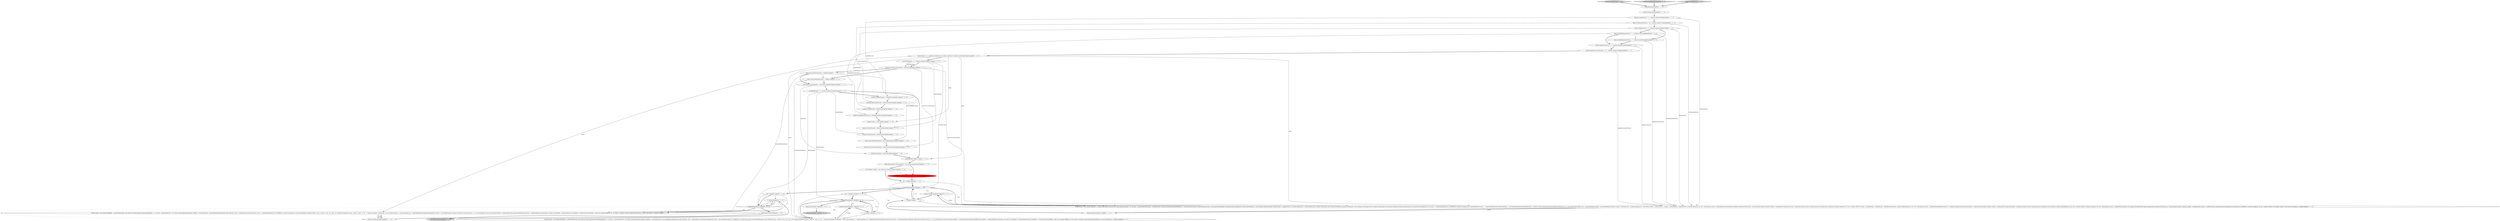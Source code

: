 digraph {
41 [style = filled, label = "testStressGetRealtime['0', '1', '0']", fillcolor = lightgray, shape = diamond image = "AAA0AAABBB2BBB"];
15 [style = filled, label = "final int maxConcurrentCommits = nWriteThreads@@@13@@@['1', '1', '1']", fillcolor = white, shape = ellipse image = "AAA0AAABBB1BBB"];
16 [style = filled, label = "clearIndex()@@@3@@@['1', '1', '1']", fillcolor = white, shape = ellipse image = "AAA0AAABBB1BBB"];
26 [style = filled, label = "verbose(\"maxConcurrentCommits=\",maxConcurrentCommits)@@@25@@@['1', '1', '0']", fillcolor = white, shape = ellipse image = "AAA0AAABBB1BBB"];
35 [style = filled, label = "verbose(\"softCommitPercent=\",softCommitPercent)@@@18@@@['1', '1', '0']", fillcolor = white, shape = ellipse image = "AAA0AAABBB1BBB"];
19 [style = filled, label = "final int percentRealtimeQuery = 60@@@14@@@['1', '1', '0']", fillcolor = white, shape = ellipse image = "AAA0AAABBB1BBB"];
5 [style = filled, label = "verbose(\"nWriteThreads=\",nWriteThreads)@@@22@@@['1', '1', '0']", fillcolor = white, shape = ellipse image = "AAA0AAABBB1BBB"];
13 [style = filled, label = "int nReadThreads = 5 + random().nextInt(25)@@@16@@@['1', '1', '1']", fillcolor = white, shape = ellipse image = "AAA0AAABBB1BBB"];
48 [style = filled, label = "threads.add(thread)@@@119@@@['0', '0', '1']", fillcolor = white, shape = ellipse image = "AAA0AAABBB3BBB"];
42 [style = filled, label = "testStressGetRealtimeVersions['0', '0', '1']", fillcolor = lightgray, shape = diamond image = "AAA0AAABBB3BBB"];
22 [style = filled, label = "verbose(\"ndocs=\",ndocs)@@@21@@@['1', '1', '0']", fillcolor = white, shape = ellipse image = "AAA0AAABBB1BBB"];
23 [style = filled, label = "verbose(\"deletePercent=\",deletePercent)@@@19@@@['1', '1', '0']", fillcolor = white, shape = ellipse image = "AAA0AAABBB1BBB"];
7 [style = filled, label = "final AtomicLong operations = new AtomicLong(50000)@@@15@@@['1', '1', '1']", fillcolor = white, shape = ellipse image = "AAA0AAABBB1BBB"];
1 [style = filled, label = "final int softCommitPercent = 30 + random().nextInt(75)@@@6@@@['1', '1', '1']", fillcolor = white, shape = ellipse image = "AAA0AAABBB1BBB"];
3 [style = filled, label = "i++@@@183@@@['1', '1', '0']", fillcolor = white, shape = ellipse image = "AAA0AAABBB1BBB"];
34 [style = filled, label = "final int commitPercent = 5 + random().nextInt(20)@@@5@@@['1', '1', '1']", fillcolor = white, shape = ellipse image = "AAA0AAABBB1BBB"];
45 [style = filled, label = "threads.add(thread)@@@173@@@['0', '0', '1']", fillcolor = white, shape = ellipse image = "AAA0AAABBB3BBB"];
27 [style = filled, label = "final int ndocs = 5 + (random().nextBoolean()? random().nextInt(25): random().nextInt(200))@@@11@@@['1', '1', '1']", fillcolor = white, shape = ellipse image = "AAA0AAABBB1BBB"];
24 [style = filled, label = "i < nReadThreads@@@182@@@['1', '1', '0']", fillcolor = white, shape = diamond image = "AAA0AAABBB1BBB"];
51 [style = filled, label = "final int deleteByQueryPercent = 1 + random().nextInt(5)@@@8@@@['0', '0', '1']", fillcolor = white, shape = ellipse image = "AAA0AAABBB3BBB"];
10 [style = filled, label = "final int optimisticPercent = 1 + random().nextInt(50)@@@9@@@['1', '1', '1']", fillcolor = white, shape = ellipse image = "AAA0AAABBB1BBB"];
6 [style = filled, label = "i < nWriteThreads@@@21@@@['1', '1', '1']", fillcolor = white, shape = diamond image = "AAA0AAABBB1BBB"];
25 [style = filled, label = "final int deletePercent = 4 + random().nextInt(25)@@@7@@@['1', '1', '1']", fillcolor = white, shape = ellipse image = "AAA0AAABBB1BBB"];
36 [style = filled, label = "final AtomicInteger numCommitting = new AtomicInteger()@@@18@@@['1', '1', '1']", fillcolor = white, shape = ellipse image = "AAA0AAABBB1BBB"];
50 [style = filled, label = "thread.join()@@@179@@@['0', '0', '1']", fillcolor = lightgray, shape = ellipse image = "AAA0AAABBB3BBB"];
8 [style = filled, label = "verbose(\"operations=\",operations)@@@26@@@['1', '1', '0']", fillcolor = white, shape = ellipse image = "AAA0AAABBB1BBB"];
46 [style = filled, label = "i < nReadThreads@@@122@@@['0', '0', '1']", fillcolor = white, shape = diamond image = "AAA0AAABBB3BBB"];
12 [style = filled, label = "verbose(\"commitPercent=\",commitPercent)@@@17@@@['1', '1', '0']", fillcolor = white, shape = ellipse image = "AAA0AAABBB1BBB"];
40 [style = filled, label = "List<Thread> threads = new ArrayList<>()@@@29@@@['0', '1', '0']", fillcolor = red, shape = ellipse image = "AAA1AAABBB2BBB"];
4 [style = filled, label = "initModel(ndocs)@@@17@@@['1', '1', '1']", fillcolor = white, shape = ellipse image = "AAA0AAABBB1BBB"];
49 [style = filled, label = "i++@@@123@@@['0', '0', '1']", fillcolor = white, shape = ellipse image = "AAA0AAABBB3BBB"];
14 [style = filled, label = "verbose(\"nReadThreads=\",nReadThreads)@@@23@@@['1', '1', '0']", fillcolor = white, shape = ellipse image = "AAA0AAABBB1BBB"];
33 [style = filled, label = "int i = 0@@@20@@@['1', '1', '1']", fillcolor = white, shape = ellipse image = "AAA0AAABBB1BBB"];
20 [style = filled, label = "verbose(\"percentRealtimeQuery=\",percentRealtimeQuery)@@@24@@@['1', '1', '0']", fillcolor = white, shape = ellipse image = "AAA0AAABBB1BBB"];
28 [style = filled, label = "testStressGetRealtime['1', '0', '0']", fillcolor = lightgray, shape = diamond image = "AAA0AAABBB1BBB"];
30 [style = filled, label = "verbose(\"deleteByQueryPercent=\",deleteByQueryPercent)@@@20@@@['1', '1', '0']", fillcolor = white, shape = ellipse image = "AAA0AAABBB1BBB"];
43 [style = filled, label = "thread.start()@@@176@@@['0', '0', '1']", fillcolor = white, shape = ellipse image = "AAA0AAABBB3BBB"];
18 [style = filled, label = "thread.start()@@@236@@@['1', '1', '0']", fillcolor = white, shape = ellipse image = "AAA0AAABBB1BBB"];
38 [style = filled, label = "int i = 0@@@181@@@['1', '1', '0']", fillcolor = white, shape = ellipse image = "AAA0AAABBB1BBB"];
11 [style = filled, label = "assertU(commit())@@@4@@@['1', '1', '1']", fillcolor = white, shape = ellipse image = "AAA0AAABBB1BBB"];
0 [style = filled, label = "final int optimisticCorrectPercent = 25 + random().nextInt(70)@@@10@@@['1', '1', '1']", fillcolor = white, shape = ellipse image = "AAA0AAABBB1BBB"];
47 [style = filled, label = "int i = 0@@@121@@@['0', '0', '1']", fillcolor = white, shape = ellipse image = "AAA0AAABBB3BBB"];
31 [style = filled, label = "List<Thread> threads = new ArrayList<Thread>()@@@19@@@['1', '0', '1']", fillcolor = white, shape = ellipse image = "AAA0AAABBB1BBB"];
52 [style = filled, label = "final int percentRealtimeQuery = 75@@@14@@@['0', '0', '1']", fillcolor = white, shape = ellipse image = "AAA0AAABBB3BBB"];
17 [style = filled, label = "Thread thread = new Thread(\"WRITER\" + i){@Override public void run(){try {while (operations.get() > 0) {int oper = rand.nextInt(100)if (oper < commitPercent) {if (numCommitting.incrementAndGet() <= maxConcurrentCommits) {Map<Integer,DocInfo> newCommittedModellong versionsynchronized (globalLock) {newCommittedModel = new HashMap<Integer,DocInfo>(model)version = snapshotCount++}if (rand.nextInt(100) < softCommitPercent) {verbose(\"softCommit start\")assertU(TestHarness.commit(\"softCommit\",\"true\"))verbose(\"softCommit end\")}{verbose(\"hardCommit start\")assertU(commit())verbose(\"hardCommit end\")}synchronized (globalLock) {if (version >= committedModelClock) {if (VERBOSE) {verbose(\"installing new committedModel version=\" + committedModelClock)}committedModel = newCommittedModelcommittedModelClock = version}}}numCommitting.decrementAndGet()continue}int id = rand.nextInt(ndocs)Object sync = syncArr(id(boolean before = rand.nextBoolean()if (before) {lastId = id}DocInfo info = model.get(id)long val = info.vallong nextVal = Math.abs(val) + 1if (oper < commitPercent + deletePercent) {verbose(\"deleting id\",id,\"val=\",nextVal)Long version = deleteAndGetVersion(Integer.toString(id),null)assertTrue(version < 0)synchronized (model) {DocInfo currInfo = model.get(id)if (Math.abs(version) > Math.abs(currInfo.version)) {model.put(id,new DocInfo(version,-nextVal))}}verbose(\"deleting id\",id,\"val=\",nextVal,\"DONE\")}if (oper < commitPercent + deletePercent + deleteByQueryPercent) {verbose(\"deleteByQyery id\",id,\"val=\",nextVal)Long version = deleteByQueryAndGetVersion(\"id:\" + Integer.toString(id),null)assertTrue(version < 0)synchronized (model) {DocInfo currInfo = model.get(id)if (Math.abs(version) > Math.abs(currInfo.version)) {model.put(id,new DocInfo(version,-nextVal))}}verbose(\"deleteByQyery id\",id,\"val=\",nextVal,\"DONE\")}{verbose(\"adding id\",id,\"val=\",nextVal)Long version = addAndGetVersion(sdoc(\"id\",Integer.toString(id),field,Long.toString(nextVal)),null)assertTrue(version > 0)synchronized (model) {DocInfo currInfo = model.get(id)if (version > currInfo.version) {model.put(id,new DocInfo(version,nextVal))}}if (VERBOSE) {verbose(\"adding id\",id,\"val=\",nextVal,\"DONE\")}}if (!before) {lastId = id}}}catch (Throwable e) }}@@@23@@@['1', '1', '1']", fillcolor = white, shape = ellipse image = "AAA0AAABBB1BBB"];
9 [style = filled, label = "Thread thread = new Thread(\"READER\" + i){@Override public void run(){try {while (operations.decrementAndGet() >= 0) {int id = rand.nextInt(100) < 25? lastId: rand.nextInt(ndocs)boolean realTime = rand.nextInt(100) < percentRealtimeQueryDocInfo infoif (realTime) {info = model.get(id)}{synchronized (this) {info = committedModel.get(id)}}if (VERBOSE) {verbose(\"querying id\",id)}SolrQueryRequest sreqif (realTime) {sreq = req(\"wt\",\"json\",\"qt\",\"/get\",\"ids\",Integer.toString(id))}{sreq = req(\"wt\",\"json\",\"q\",\"id:\" + Integer.toString(id),\"omitHeader\",\"true\")}String response = h.query(sreq)Map rsp = (Map)ObjectBuilder.fromJSON(response)List doclist = (List)(((Map)rsp.get(\"response\")).get(\"docs\"))if (doclist.size() == 0) {}{assertEquals(1,doclist.size())long foundVal = (Long)(((Map)doclist.get(0)).get(field))long foundVer = (Long)(((Map)doclist.get(0)).get(\"_version_\"))if (foundVal < Math.abs(info.val) || (foundVer == info.version && foundVal != info.val)) {verbose(\"ERROR, id=\",id,\"found=\",response,\"model\",info)assertTrue(false)}}}}catch (Throwable e) }}@@@184@@@['1', '1', '0']", fillcolor = white, shape = ellipse image = "AAA0AAABBB1BBB"];
44 [style = filled, label = "Thread thread = new Thread(\"READER\" + i){@Override public void run(){try {while (operations.decrementAndGet() >= 0) {int id = rand.nextInt(100) < 25? lastId: rand.nextInt(ndocs)boolean realTime = rand.nextInt(100) < percentRealtimeQueryDocInfo infoif (realTime) {info = model.get(id)}{synchronized (globalLock) {info = committedModel.get(id)}}if (VERBOSE) {verbose(\"querying id\",id)}SolrQueryRequest sreqif (realTime) {sreq = req(\"wt\",\"json\",\"qt\",\"/get\",\"ids\",Integer.toString(id))}{sreq = req(\"wt\",\"json\",\"q\",\"id:\" + Integer.toString(id),\"omitHeader\",\"true\")}String response = h.query(sreq)Map rsp = (Map)ObjectBuilder.fromJSON(response)List doclist = (List)(((Map)rsp.get(\"response\")).get(\"docs\"))if (doclist.size() == 0) {}{assertEquals(1,doclist.size())long foundVal = (Long)(((Map)doclist.get(0)).get(field))long foundVer = (Long)(((Map)doclist.get(0)).get(\"_version_\"))if (foundVer < Math.abs(info.version) || (foundVer == info.version && foundVal != info.val)) {verbose(\"ERROR, id=\",id,\"found=\",response,\"model\",info)assertTrue(false)}}}}catch (Throwable e) }}@@@124@@@['0', '0', '1']", fillcolor = white, shape = ellipse image = "AAA0AAABBB3BBB"];
21 [style = filled, label = "threads.add(thread)@@@179@@@['1', '1', '0']", fillcolor = white, shape = ellipse image = "AAA0AAABBB1BBB"];
39 [style = filled, label = "threads.add(thread)@@@233@@@['1', '1', '0']", fillcolor = white, shape = ellipse image = "AAA0AAABBB1BBB"];
37 [style = filled, label = "int nWriteThreads = 5 + random().nextInt(25)@@@12@@@['1', '1', '1']", fillcolor = white, shape = ellipse image = "AAA0AAABBB1BBB"];
32 [style = filled, label = "i++@@@22@@@['1', '1', '1']", fillcolor = white, shape = ellipse image = "AAA0AAABBB1BBB"];
29 [style = filled, label = "final int deleteByQueryPercent = 1 + random().nextInt(5)@@@8@@@['1', '1', '0']", fillcolor = white, shape = ellipse image = "AAA0AAABBB1BBB"];
2 [style = filled, label = "thread.join()@@@239@@@['1', '1', '0']", fillcolor = lightgray, shape = ellipse image = "AAA0AAABBB1BBB"];
9->39 [style = solid, label="thread"];
29->30 [style = solid, label="deleteByQueryPercent"];
3->24 [style = bold, label=""];
20->26 [style = bold, label=""];
38->9 [style = solid, label="i"];
6->32 [style = dotted, label="true"];
31->40 [style = dashed, label="0"];
37->15 [style = bold, label=""];
25->29 [style = bold, label=""];
38->24 [style = solid, label="i"];
51->10 [style = bold, label=""];
1->35 [style = solid, label="softCommitPercent"];
47->49 [style = solid, label="i"];
32->6 [style = bold, label=""];
35->23 [style = bold, label=""];
3->9 [style = solid, label="i"];
46->49 [style = dotted, label="true"];
15->52 [style = bold, label=""];
6->48 [style = dotted, label="true"];
7->8 [style = solid, label="operations"];
4->36 [style = bold, label=""];
24->3 [style = dotted, label="true"];
8->4 [style = bold, label=""];
17->21 [style = bold, label=""];
25->51 [style = bold, label=""];
14->20 [style = bold, label=""];
9->39 [style = bold, label=""];
37->5 [style = solid, label="nWriteThreads"];
23->30 [style = bold, label=""];
37->15 [style = solid, label="nWriteThreads"];
17->48 [style = solid, label="thread"];
36->31 [style = bold, label=""];
19->52 [style = dashed, label="0"];
10->17 [style = solid, label="optimisticPercent"];
33->32 [style = solid, label="i"];
12->35 [style = bold, label=""];
13->46 [style = solid, label="nReadThreads"];
24->18 [style = bold, label=""];
22->5 [style = bold, label=""];
27->44 [style = solid, label="ndocs"];
6->38 [style = bold, label=""];
13->12 [style = bold, label=""];
49->46 [style = solid, label="i"];
49->46 [style = bold, label=""];
31->33 [style = bold, label=""];
10->0 [style = bold, label=""];
34->17 [style = solid, label="commitPercent"];
46->45 [style = dotted, label="true"];
48->32 [style = bold, label=""];
38->3 [style = solid, label="i"];
29->51 [style = dashed, label="0"];
52->7 [style = bold, label=""];
33->17 [style = solid, label="i"];
44->45 [style = bold, label=""];
19->20 [style = solid, label="percentRealtimeQuery"];
13->14 [style = solid, label="nReadThreads"];
6->47 [style = bold, label=""];
46->43 [style = bold, label=""];
46->44 [style = bold, label=""];
6->17 [style = bold, label=""];
3->24 [style = solid, label="i"];
27->4 [style = solid, label="ndocs"];
36->40 [style = bold, label=""];
38->24 [style = bold, label=""];
27->22 [style = solid, label="ndocs"];
24->39 [style = dotted, label="true"];
17->21 [style = solid, label="thread"];
25->23 [style = solid, label="deletePercent"];
42->16 [style = bold, label=""];
34->12 [style = solid, label="commitPercent"];
26->8 [style = bold, label=""];
27->9 [style = solid, label="ndocs"];
47->46 [style = solid, label="i"];
15->19 [style = bold, label=""];
27->37 [style = bold, label=""];
40->33 [style = bold, label=""];
25->17 [style = solid, label="deletePercent"];
29->10 [style = bold, label=""];
41->16 [style = bold, label=""];
15->26 [style = solid, label="maxConcurrentCommits"];
1->17 [style = solid, label="softCommitPercent"];
6->21 [style = dotted, label="true"];
1->25 [style = bold, label=""];
19->9 [style = solid, label="percentRealtimeQuery"];
24->9 [style = bold, label=""];
7->13 [style = bold, label=""];
0->17 [style = solid, label="optimisticCorrectPercent"];
30->22 [style = bold, label=""];
33->6 [style = solid, label="i"];
16->11 [style = bold, label=""];
43->50 [style = bold, label=""];
0->27 [style = bold, label=""];
34->1 [style = bold, label=""];
47->44 [style = solid, label="i"];
45->49 [style = bold, label=""];
33->6 [style = bold, label=""];
37->6 [style = solid, label="nWriteThreads"];
24->9 [style = dotted, label="true"];
39->3 [style = bold, label=""];
47->46 [style = bold, label=""];
46->44 [style = dotted, label="true"];
15->17 [style = solid, label="maxConcurrentCommits"];
5->14 [style = bold, label=""];
18->2 [style = bold, label=""];
28->16 [style = bold, label=""];
6->17 [style = dotted, label="true"];
32->6 [style = solid, label="i"];
52->44 [style = solid, label="percentRealtimeQuery"];
44->45 [style = solid, label="thread"];
11->34 [style = bold, label=""];
13->24 [style = solid, label="nReadThreads"];
32->17 [style = solid, label="i"];
49->44 [style = solid, label="i"];
21->32 [style = bold, label=""];
17->48 [style = bold, label=""];
51->17 [style = solid, label="deleteByQueryPercent"];
19->7 [style = bold, label=""];
27->17 [style = solid, label="ndocs"];
29->17 [style = solid, label="deleteByQueryPercent"];
13->4 [style = bold, label=""];
}
